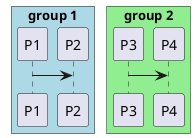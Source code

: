 {
  "sha1": "hqaheucjd1k5mqtqnrkvvbgky1n6v4p",
  "insertion": {
    "when": "2024-06-03T18:59:29.880Z",
    "url": "http://forum.plantuml.net/7821/crash-with-teoz",
    "user": "plantuml@gmail.com"
  }
}
@startuml
!pragma teoz true

box "group 1" #lightblue
    Participant P1
    Participant P2
end box
' I would like to insert an horizontal minimu space constraint here
box "group 2" #lightgreen
    Participant P3
    Participant P4
end box
P1->P2
& P3->P4
@enduml
